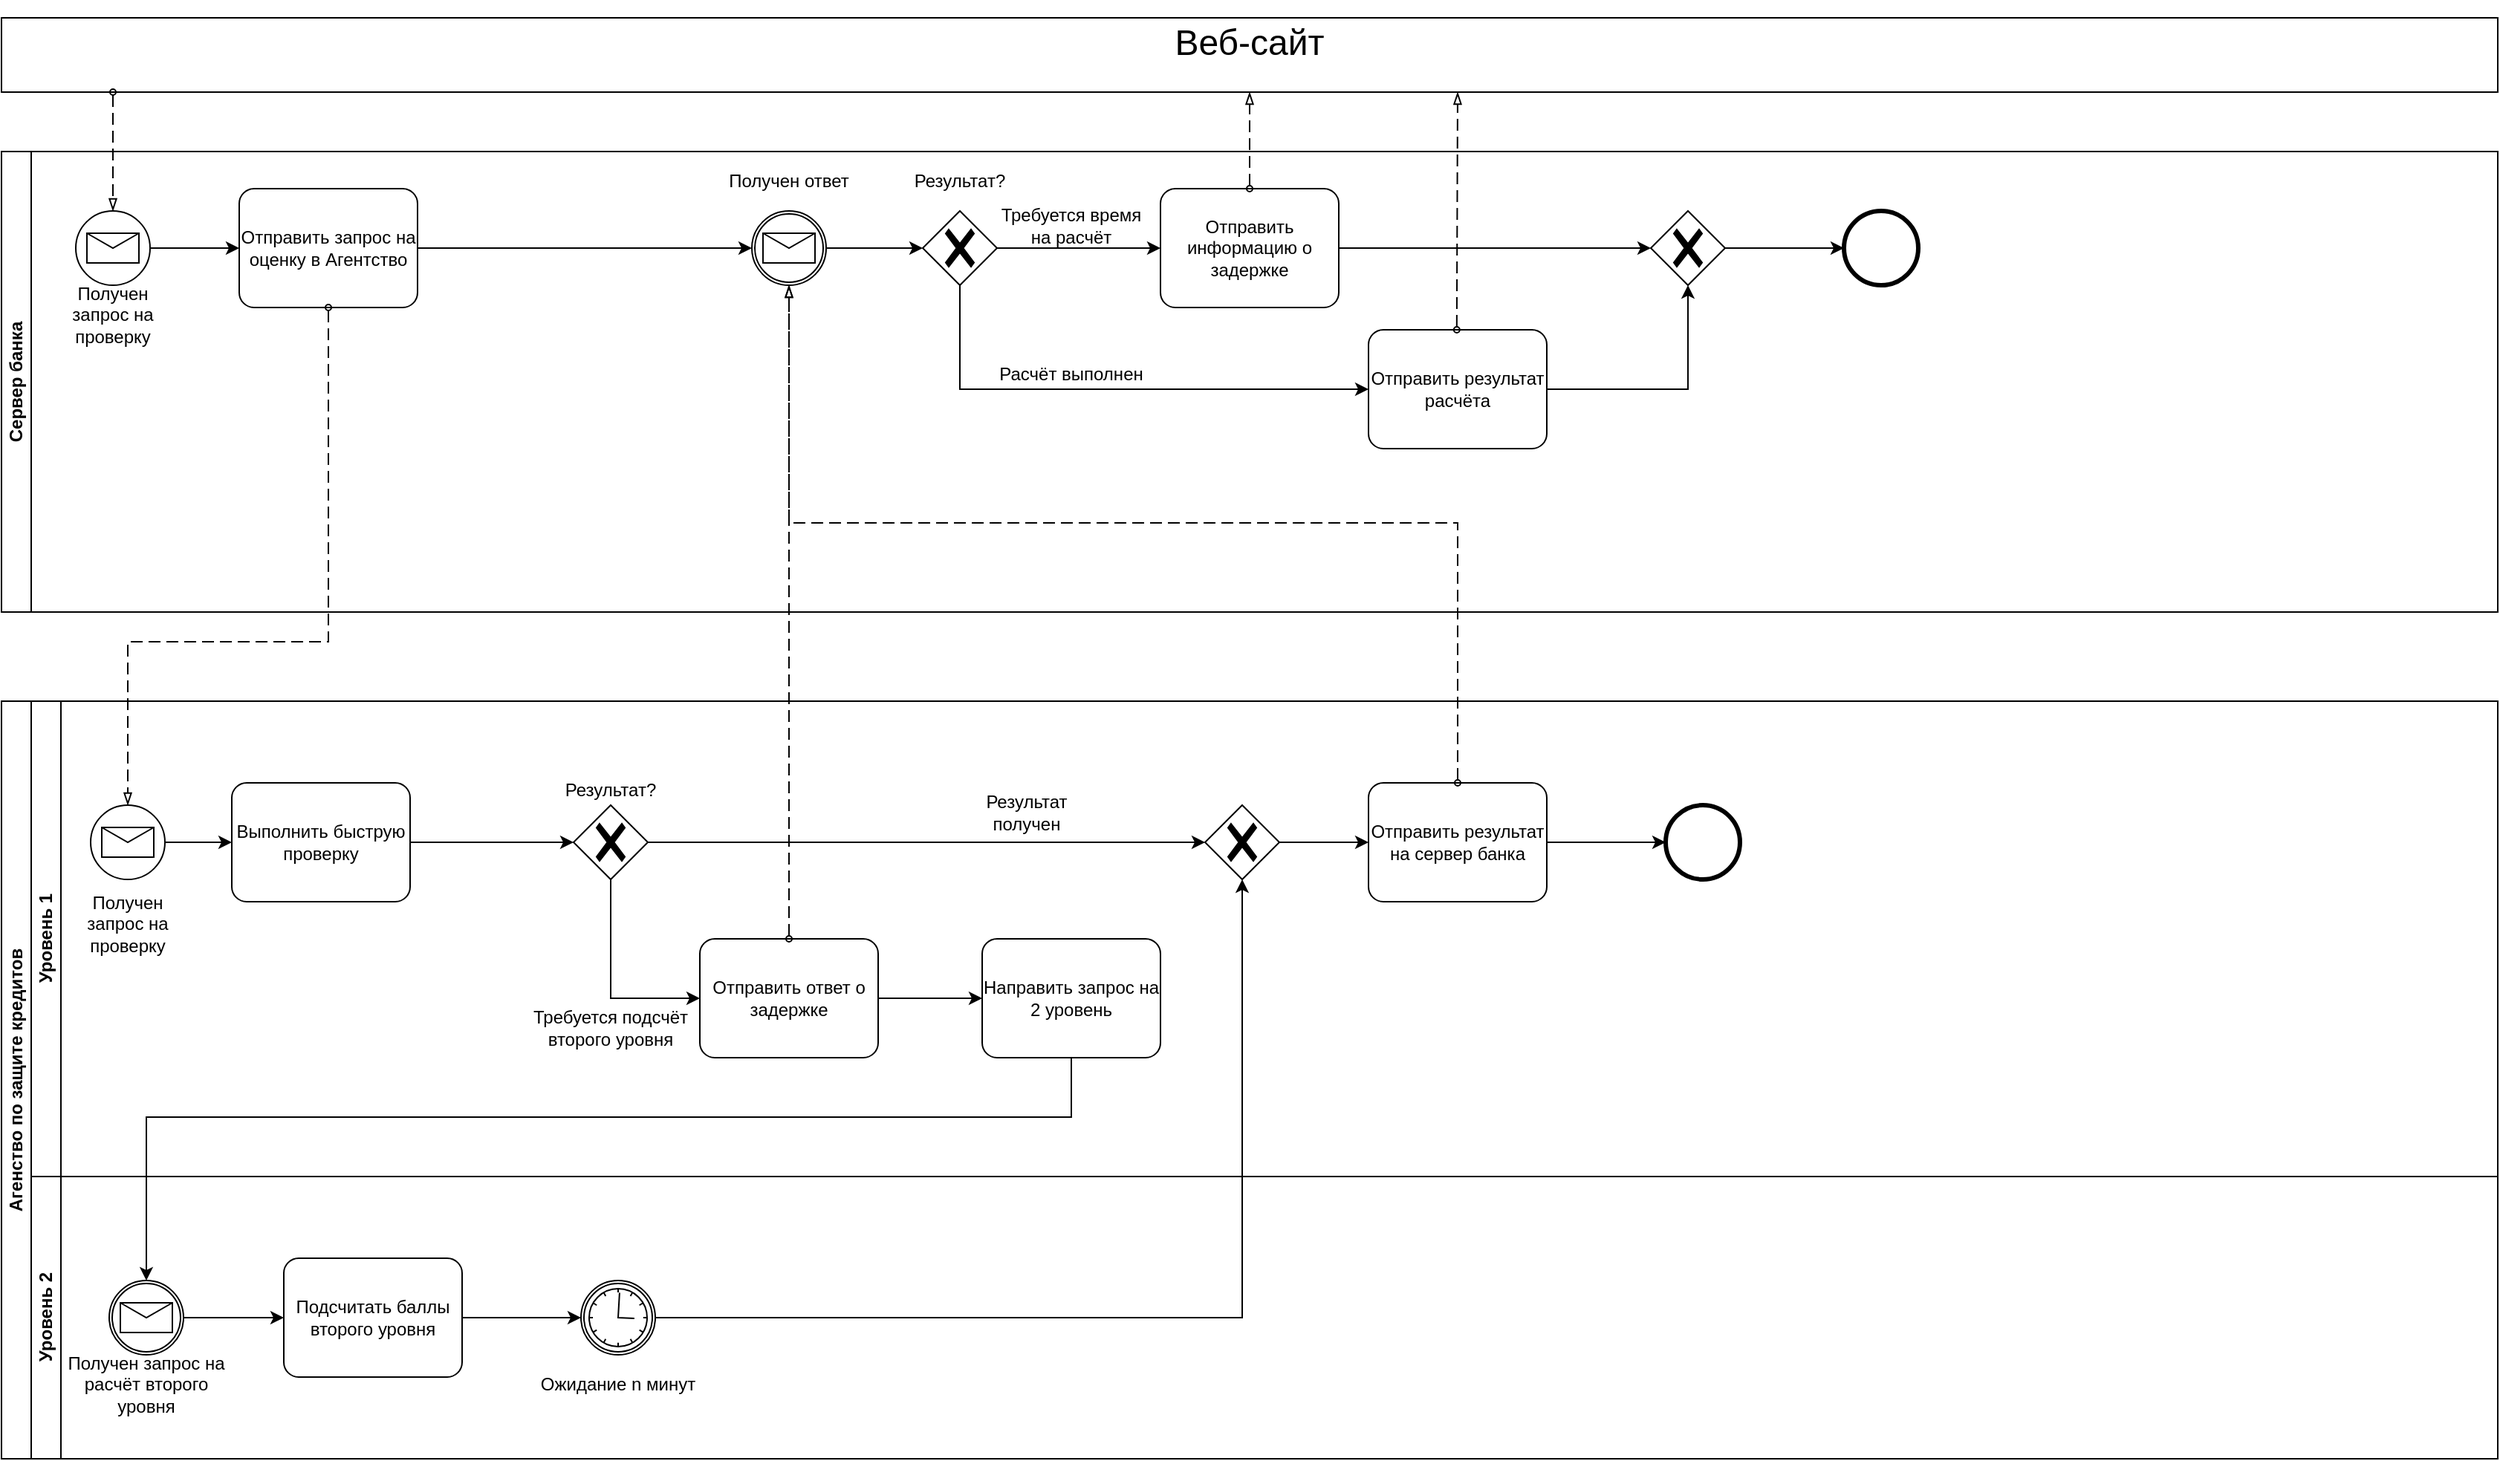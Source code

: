 <mxfile version="24.7.5">
  <diagram name="Page-1" id="2a216829-ef6e-dabb-86c1-c78162f3ba2b">
    <mxGraphModel dx="1199" dy="1206" grid="1" gridSize="10" guides="1" tooltips="1" connect="1" arrows="1" fold="1" page="1" pageScale="1" pageWidth="850" pageHeight="1100" background="none" math="0" shadow="0">
      <root>
        <mxCell id="0" />
        <mxCell id="1" parent="0" />
        <mxCell id="m1pKZ-GwWlCqEN-z7sCc-58" value="&lt;div style=&quot;&quot;&gt;&lt;font style=&quot;&quot;&gt;&lt;br&gt;&lt;font style=&quot;font-size: 24px;&quot;&gt;Веб-сайт&lt;/font&gt;&lt;/font&gt;&lt;/div&gt;" style="swimlane;html=1;startSize=20;fontStyle=0;collapsible=0;horizontal=1;swimlaneLine=0;fillColor=none;whiteSpace=wrap;align=center;" vertex="1" parent="1">
          <mxGeometry x="1590" y="270" width="1680" height="50" as="geometry" />
        </mxCell>
        <mxCell id="m1pKZ-GwWlCqEN-z7sCc-59" value="Сервер банка" style="swimlane;startSize=20;horizontal=0;html=1;whiteSpace=wrap;" vertex="1" parent="1">
          <mxGeometry x="1590" y="360" width="1680" height="310" as="geometry" />
        </mxCell>
        <mxCell id="m1pKZ-GwWlCqEN-z7sCc-60" value="" style="points=[[0.145,0.145,0],[0.5,0,0],[0.855,0.145,0],[1,0.5,0],[0.855,0.855,0],[0.5,1,0],[0.145,0.855,0],[0,0.5,0]];shape=mxgraph.bpmn.event;html=1;verticalLabelPosition=bottom;labelBackgroundColor=#ffffff;verticalAlign=top;align=center;perimeter=ellipsePerimeter;outlineConnect=0;aspect=fixed;outline=standard;symbol=message;" vertex="1" parent="m1pKZ-GwWlCqEN-z7sCc-59">
          <mxGeometry x="50" y="40" width="50" height="50" as="geometry" />
        </mxCell>
        <mxCell id="m1pKZ-GwWlCqEN-z7sCc-61" value="Отправить запрос на оценку в Агентство" style="points=[[0.25,0,0],[0.5,0,0],[0.75,0,0],[1,0.25,0],[1,0.5,0],[1,0.75,0],[0.75,1,0],[0.5,1,0],[0.25,1,0],[0,0.75,0],[0,0.5,0],[0,0.25,0]];shape=mxgraph.bpmn.task;whiteSpace=wrap;rectStyle=rounded;size=10;html=1;container=1;expand=0;collapsible=0;taskMarker=abstract;" vertex="1" parent="m1pKZ-GwWlCqEN-z7sCc-59">
          <mxGeometry x="160" y="25" width="120" height="80" as="geometry" />
        </mxCell>
        <mxCell id="m1pKZ-GwWlCqEN-z7sCc-62" style="edgeStyle=orthogonalEdgeStyle;rounded=0;orthogonalLoop=1;jettySize=auto;html=1;entryX=0;entryY=0.5;entryDx=0;entryDy=0;entryPerimeter=0;" edge="1" parent="m1pKZ-GwWlCqEN-z7sCc-59" source="m1pKZ-GwWlCqEN-z7sCc-60" target="m1pKZ-GwWlCqEN-z7sCc-61">
          <mxGeometry relative="1" as="geometry" />
        </mxCell>
        <mxCell id="m1pKZ-GwWlCqEN-z7sCc-63" value="Получен запрос на проверку" style="text;html=1;align=center;verticalAlign=middle;whiteSpace=wrap;rounded=0;" vertex="1" parent="m1pKZ-GwWlCqEN-z7sCc-59">
          <mxGeometry x="35" y="90" width="80" height="40" as="geometry" />
        </mxCell>
        <mxCell id="m1pKZ-GwWlCqEN-z7sCc-65" value="" style="points=[[0.145,0.145,0],[0.5,0,0],[0.855,0.145,0],[1,0.5,0],[0.855,0.855,0],[0.5,1,0],[0.145,0.855,0],[0,0.5,0]];shape=mxgraph.bpmn.event;html=1;verticalLabelPosition=bottom;labelBackgroundColor=#ffffff;verticalAlign=top;align=center;perimeter=ellipsePerimeter;outlineConnect=0;aspect=fixed;outline=catching;symbol=message;" vertex="1" parent="m1pKZ-GwWlCqEN-z7sCc-59">
          <mxGeometry x="505" y="40" width="50" height="50" as="geometry" />
        </mxCell>
        <mxCell id="m1pKZ-GwWlCqEN-z7sCc-66" style="edgeStyle=orthogonalEdgeStyle;rounded=0;orthogonalLoop=1;jettySize=auto;html=1;entryX=0;entryY=0.5;entryDx=0;entryDy=0;entryPerimeter=0;" edge="1" parent="m1pKZ-GwWlCqEN-z7sCc-59" source="m1pKZ-GwWlCqEN-z7sCc-61" target="m1pKZ-GwWlCqEN-z7sCc-65">
          <mxGeometry relative="1" as="geometry" />
        </mxCell>
        <mxCell id="m1pKZ-GwWlCqEN-z7sCc-67" value="Получен ответ" style="text;html=1;align=center;verticalAlign=middle;whiteSpace=wrap;rounded=0;" vertex="1" parent="m1pKZ-GwWlCqEN-z7sCc-59">
          <mxGeometry x="480" width="100" height="40" as="geometry" />
        </mxCell>
        <mxCell id="m1pKZ-GwWlCqEN-z7sCc-70" value="" style="points=[[0.145,0.145,0],[0.5,0,0],[0.855,0.145,0],[1,0.5,0],[0.855,0.855,0],[0.5,1,0],[0.145,0.855,0],[0,0.5,0]];shape=mxgraph.bpmn.event;html=1;verticalLabelPosition=bottom;labelBackgroundColor=#ffffff;verticalAlign=top;align=center;perimeter=ellipsePerimeter;outlineConnect=0;aspect=fixed;outline=end;symbol=terminate2;" vertex="1" parent="m1pKZ-GwWlCqEN-z7sCc-59">
          <mxGeometry x="1240" y="40" width="50" height="50" as="geometry" />
        </mxCell>
        <mxCell id="m1pKZ-GwWlCqEN-z7sCc-99" value="" style="points=[[0.25,0.25,0],[0.5,0,0],[0.75,0.25,0],[1,0.5,0],[0.75,0.75,0],[0.5,1,0],[0.25,0.75,0],[0,0.5,0]];shape=mxgraph.bpmn.gateway2;html=1;verticalLabelPosition=bottom;labelBackgroundColor=#ffffff;verticalAlign=top;align=center;perimeter=rhombusPerimeter;outlineConnect=0;outline=none;symbol=none;gwType=exclusive;" vertex="1" parent="m1pKZ-GwWlCqEN-z7sCc-59">
          <mxGeometry x="620" y="40" width="50" height="50" as="geometry" />
        </mxCell>
        <mxCell id="m1pKZ-GwWlCqEN-z7sCc-100" value="Результат?" style="text;html=1;align=center;verticalAlign=middle;whiteSpace=wrap;rounded=0;" vertex="1" parent="m1pKZ-GwWlCqEN-z7sCc-59">
          <mxGeometry x="605" width="80" height="40" as="geometry" />
        </mxCell>
        <mxCell id="m1pKZ-GwWlCqEN-z7sCc-142" style="edgeStyle=orthogonalEdgeStyle;rounded=0;orthogonalLoop=1;jettySize=auto;html=1;" edge="1" parent="m1pKZ-GwWlCqEN-z7sCc-59" source="m1pKZ-GwWlCqEN-z7sCc-103" target="m1pKZ-GwWlCqEN-z7sCc-70">
          <mxGeometry relative="1" as="geometry" />
        </mxCell>
        <mxCell id="m1pKZ-GwWlCqEN-z7sCc-103" value="" style="points=[[0.25,0.25,0],[0.5,0,0],[0.75,0.25,0],[1,0.5,0],[0.75,0.75,0],[0.5,1,0],[0.25,0.75,0],[0,0.5,0]];shape=mxgraph.bpmn.gateway2;html=1;verticalLabelPosition=bottom;labelBackgroundColor=#ffffff;verticalAlign=top;align=center;perimeter=rhombusPerimeter;outlineConnect=0;outline=none;symbol=none;gwType=exclusive;" vertex="1" parent="m1pKZ-GwWlCqEN-z7sCc-59">
          <mxGeometry x="1110" y="40" width="50" height="50" as="geometry" />
        </mxCell>
        <mxCell id="m1pKZ-GwWlCqEN-z7sCc-104" value="Отправить информацию о задержке" style="points=[[0.25,0,0],[0.5,0,0],[0.75,0,0],[1,0.25,0],[1,0.5,0],[1,0.75,0],[0.75,1,0],[0.5,1,0],[0.25,1,0],[0,0.75,0],[0,0.5,0],[0,0.25,0]];shape=mxgraph.bpmn.task;whiteSpace=wrap;rectStyle=rounded;size=10;html=1;container=1;expand=0;collapsible=0;taskMarker=abstract;" vertex="1" parent="m1pKZ-GwWlCqEN-z7sCc-59">
          <mxGeometry x="780" y="25" width="120" height="80" as="geometry" />
        </mxCell>
        <mxCell id="m1pKZ-GwWlCqEN-z7sCc-119" value="" style="dashed=1;dashPattern=8 4;endArrow=blockThin;endFill=0;startArrow=oval;startFill=0;endSize=6;startSize=4;html=1;rounded=0;exitX=0.5;exitY=0;exitDx=0;exitDy=0;exitPerimeter=0;" edge="1" parent="m1pKZ-GwWlCqEN-z7sCc-59" source="m1pKZ-GwWlCqEN-z7sCc-104">
          <mxGeometry width="160" relative="1" as="geometry">
            <mxPoint x="790" y="20" as="sourcePoint" />
            <mxPoint x="840" y="-40" as="targetPoint" />
          </mxGeometry>
        </mxCell>
        <mxCell id="m1pKZ-GwWlCqEN-z7sCc-133" style="edgeStyle=orthogonalEdgeStyle;rounded=0;orthogonalLoop=1;jettySize=auto;html=1;entryX=0;entryY=0.5;entryDx=0;entryDy=0;entryPerimeter=0;" edge="1" parent="m1pKZ-GwWlCqEN-z7sCc-59" source="m1pKZ-GwWlCqEN-z7sCc-65" target="m1pKZ-GwWlCqEN-z7sCc-99">
          <mxGeometry relative="1" as="geometry" />
        </mxCell>
        <mxCell id="m1pKZ-GwWlCqEN-z7sCc-134" style="edgeStyle=orthogonalEdgeStyle;rounded=0;orthogonalLoop=1;jettySize=auto;html=1;entryX=0;entryY=0.5;entryDx=0;entryDy=0;entryPerimeter=0;" edge="1" parent="m1pKZ-GwWlCqEN-z7sCc-59" source="m1pKZ-GwWlCqEN-z7sCc-99" target="m1pKZ-GwWlCqEN-z7sCc-104">
          <mxGeometry relative="1" as="geometry" />
        </mxCell>
        <mxCell id="m1pKZ-GwWlCqEN-z7sCc-135" value="Требуется время на расчёт" style="text;html=1;align=center;verticalAlign=middle;whiteSpace=wrap;rounded=0;" vertex="1" parent="m1pKZ-GwWlCqEN-z7sCc-59">
          <mxGeometry x="670" y="30" width="100" height="40" as="geometry" />
        </mxCell>
        <mxCell id="m1pKZ-GwWlCqEN-z7sCc-140" style="edgeStyle=orthogonalEdgeStyle;rounded=0;orthogonalLoop=1;jettySize=auto;html=1;" edge="1" parent="m1pKZ-GwWlCqEN-z7sCc-59" source="m1pKZ-GwWlCqEN-z7sCc-136" target="m1pKZ-GwWlCqEN-z7sCc-103">
          <mxGeometry relative="1" as="geometry" />
        </mxCell>
        <mxCell id="m1pKZ-GwWlCqEN-z7sCc-136" value="Отправить результат расчёта" style="points=[[0.25,0,0],[0.5,0,0],[0.75,0,0],[1,0.25,0],[1,0.5,0],[1,0.75,0],[0.75,1,0],[0.5,1,0],[0.25,1,0],[0,0.75,0],[0,0.5,0],[0,0.25,0]];shape=mxgraph.bpmn.task;whiteSpace=wrap;rectStyle=rounded;size=10;html=1;container=1;expand=0;collapsible=0;taskMarker=abstract;" vertex="1" parent="m1pKZ-GwWlCqEN-z7sCc-59">
          <mxGeometry x="920" y="120" width="120" height="80" as="geometry" />
        </mxCell>
        <mxCell id="m1pKZ-GwWlCqEN-z7sCc-137" style="edgeStyle=orthogonalEdgeStyle;rounded=0;orthogonalLoop=1;jettySize=auto;html=1;entryX=0;entryY=0.5;entryDx=0;entryDy=0;entryPerimeter=0;exitX=0.5;exitY=1;exitDx=0;exitDy=0;exitPerimeter=0;" edge="1" parent="m1pKZ-GwWlCqEN-z7sCc-59" source="m1pKZ-GwWlCqEN-z7sCc-99" target="m1pKZ-GwWlCqEN-z7sCc-136">
          <mxGeometry relative="1" as="geometry" />
        </mxCell>
        <mxCell id="m1pKZ-GwWlCqEN-z7sCc-138" value="Расчёт выполнен" style="text;html=1;align=center;verticalAlign=middle;whiteSpace=wrap;rounded=0;" vertex="1" parent="m1pKZ-GwWlCqEN-z7sCc-59">
          <mxGeometry x="670" y="130" width="100" height="40" as="geometry" />
        </mxCell>
        <mxCell id="m1pKZ-GwWlCqEN-z7sCc-139" value="" style="dashed=1;dashPattern=8 4;endArrow=blockThin;endFill=0;startArrow=oval;startFill=0;endSize=6;startSize=4;html=1;rounded=0;exitX=0.5;exitY=0;exitDx=0;exitDy=0;exitPerimeter=0;" edge="1" parent="m1pKZ-GwWlCqEN-z7sCc-59">
          <mxGeometry width="160" relative="1" as="geometry">
            <mxPoint x="979.41" y="120" as="sourcePoint" />
            <mxPoint x="980" y="-40" as="targetPoint" />
          </mxGeometry>
        </mxCell>
        <mxCell id="m1pKZ-GwWlCqEN-z7sCc-141" style="edgeStyle=orthogonalEdgeStyle;rounded=0;orthogonalLoop=1;jettySize=auto;html=1;entryX=0;entryY=0.5;entryDx=0;entryDy=0;entryPerimeter=0;" edge="1" parent="m1pKZ-GwWlCqEN-z7sCc-59" source="m1pKZ-GwWlCqEN-z7sCc-104" target="m1pKZ-GwWlCqEN-z7sCc-103">
          <mxGeometry relative="1" as="geometry" />
        </mxCell>
        <mxCell id="m1pKZ-GwWlCqEN-z7sCc-72" value="" style="dashed=1;dashPattern=8 4;endArrow=blockThin;endFill=0;startArrow=oval;startFill=0;endSize=6;startSize=4;html=1;rounded=0;exitX=0.5;exitY=1;exitDx=0;exitDy=0;exitPerimeter=0;entryX=0.5;entryY=0;entryDx=0;entryDy=0;entryPerimeter=0;" edge="1" parent="1" source="m1pKZ-GwWlCqEN-z7sCc-61" target="m1pKZ-GwWlCqEN-z7sCc-77">
          <mxGeometry width="160" relative="1" as="geometry">
            <mxPoint x="1800" y="490" as="sourcePoint" />
            <mxPoint x="1960" y="490" as="targetPoint" />
            <Array as="points">
              <mxPoint x="1810" y="690" />
              <mxPoint x="1675" y="690" />
            </Array>
          </mxGeometry>
        </mxCell>
        <mxCell id="m1pKZ-GwWlCqEN-z7sCc-73" value="" style="dashed=1;dashPattern=8 4;endArrow=blockThin;endFill=0;startArrow=oval;startFill=0;endSize=6;startSize=4;html=1;rounded=0;entryX=0.5;entryY=0;entryDx=0;entryDy=0;entryPerimeter=0;" edge="1" parent="1" target="m1pKZ-GwWlCqEN-z7sCc-60">
          <mxGeometry width="160" relative="1" as="geometry">
            <mxPoint x="1665" y="320" as="sourcePoint" />
            <mxPoint x="1810" y="280" as="targetPoint" />
          </mxGeometry>
        </mxCell>
        <mxCell id="m1pKZ-GwWlCqEN-z7sCc-74" value="Агенство по защите кредитов" style="swimlane;html=1;childLayout=stackLayout;resizeParent=1;resizeParentMax=0;horizontal=0;startSize=20;horizontalStack=0;whiteSpace=wrap;" vertex="1" parent="1">
          <mxGeometry x="1590" y="730" width="1680" height="510" as="geometry" />
        </mxCell>
        <mxCell id="m1pKZ-GwWlCqEN-z7sCc-75" value="Уровень 1" style="swimlane;html=1;startSize=20;horizontal=0;" vertex="1" parent="m1pKZ-GwWlCqEN-z7sCc-74">
          <mxGeometry x="20" width="1660" height="320" as="geometry" />
        </mxCell>
        <mxCell id="m1pKZ-GwWlCqEN-z7sCc-76" style="edgeStyle=orthogonalEdgeStyle;rounded=0;orthogonalLoop=1;jettySize=auto;html=1;" edge="1" parent="m1pKZ-GwWlCqEN-z7sCc-75" source="m1pKZ-GwWlCqEN-z7sCc-77" target="m1pKZ-GwWlCqEN-z7sCc-78">
          <mxGeometry relative="1" as="geometry" />
        </mxCell>
        <mxCell id="m1pKZ-GwWlCqEN-z7sCc-77" value="" style="points=[[0.145,0.145,0],[0.5,0,0],[0.855,0.145,0],[1,0.5,0],[0.855,0.855,0],[0.5,1,0],[0.145,0.855,0],[0,0.5,0]];shape=mxgraph.bpmn.event;html=1;verticalLabelPosition=bottom;labelBackgroundColor=#ffffff;verticalAlign=top;align=center;perimeter=ellipsePerimeter;outlineConnect=0;aspect=fixed;outline=standard;symbol=message;" vertex="1" parent="m1pKZ-GwWlCqEN-z7sCc-75">
          <mxGeometry x="40" y="70" width="50" height="50" as="geometry" />
        </mxCell>
        <mxCell id="m1pKZ-GwWlCqEN-z7sCc-78" value="Выполнить быструю проверку" style="points=[[0.25,0,0],[0.5,0,0],[0.75,0,0],[1,0.25,0],[1,0.5,0],[1,0.75,0],[0.75,1,0],[0.5,1,0],[0.25,1,0],[0,0.75,0],[0,0.5,0],[0,0.25,0]];shape=mxgraph.bpmn.task;whiteSpace=wrap;rectStyle=rounded;size=10;html=1;container=1;expand=0;collapsible=0;taskMarker=abstract;" vertex="1" parent="m1pKZ-GwWlCqEN-z7sCc-75">
          <mxGeometry x="135" y="55" width="120" height="80" as="geometry" />
        </mxCell>
        <mxCell id="m1pKZ-GwWlCqEN-z7sCc-79" value="" style="points=[[0.25,0.25,0],[0.5,0,0],[0.75,0.25,0],[1,0.5,0],[0.75,0.75,0],[0.5,1,0],[0.25,0.75,0],[0,0.5,0]];shape=mxgraph.bpmn.gateway2;html=1;verticalLabelPosition=bottom;labelBackgroundColor=#ffffff;verticalAlign=top;align=center;perimeter=rhombusPerimeter;outlineConnect=0;outline=none;symbol=none;gwType=exclusive;" vertex="1" parent="m1pKZ-GwWlCqEN-z7sCc-75">
          <mxGeometry x="365" y="70" width="50" height="50" as="geometry" />
        </mxCell>
        <mxCell id="m1pKZ-GwWlCqEN-z7sCc-80" style="edgeStyle=orthogonalEdgeStyle;rounded=0;orthogonalLoop=1;jettySize=auto;html=1;entryX=0;entryY=0.5;entryDx=0;entryDy=0;entryPerimeter=0;" edge="1" parent="m1pKZ-GwWlCqEN-z7sCc-75" source="m1pKZ-GwWlCqEN-z7sCc-78" target="m1pKZ-GwWlCqEN-z7sCc-79">
          <mxGeometry relative="1" as="geometry" />
        </mxCell>
        <mxCell id="m1pKZ-GwWlCqEN-z7sCc-81" value="Результат?" style="text;html=1;align=center;verticalAlign=middle;whiteSpace=wrap;rounded=0;" vertex="1" parent="m1pKZ-GwWlCqEN-z7sCc-75">
          <mxGeometry x="350" y="40" width="80" height="40" as="geometry" />
        </mxCell>
        <mxCell id="m1pKZ-GwWlCqEN-z7sCc-83" value="Результат получен" style="text;html=1;align=center;verticalAlign=middle;whiteSpace=wrap;rounded=0;" vertex="1" parent="m1pKZ-GwWlCqEN-z7sCc-75">
          <mxGeometry x="630" y="55" width="80" height="40" as="geometry" />
        </mxCell>
        <mxCell id="m1pKZ-GwWlCqEN-z7sCc-85" value="" style="points=[[0.25,0.25,0],[0.5,0,0],[0.75,0.25,0],[1,0.5,0],[0.75,0.75,0],[0.5,1,0],[0.25,0.75,0],[0,0.5,0]];shape=mxgraph.bpmn.gateway2;html=1;verticalLabelPosition=bottom;labelBackgroundColor=#ffffff;verticalAlign=top;align=center;perimeter=rhombusPerimeter;outlineConnect=0;outline=none;symbol=none;gwType=exclusive;" vertex="1" parent="m1pKZ-GwWlCqEN-z7sCc-75">
          <mxGeometry x="790" y="70" width="50" height="50" as="geometry" />
        </mxCell>
        <mxCell id="m1pKZ-GwWlCqEN-z7sCc-87" value="Получен запрос на проверку" style="text;html=1;align=center;verticalAlign=middle;whiteSpace=wrap;rounded=0;" vertex="1" parent="m1pKZ-GwWlCqEN-z7sCc-75">
          <mxGeometry x="25" y="130" width="80" height="40" as="geometry" />
        </mxCell>
        <mxCell id="m1pKZ-GwWlCqEN-z7sCc-91" value="Требуется подсчёт второго уровня" style="text;html=1;align=center;verticalAlign=middle;whiteSpace=wrap;rounded=0;" vertex="1" parent="m1pKZ-GwWlCqEN-z7sCc-75">
          <mxGeometry x="335" y="200" width="110" height="40" as="geometry" />
        </mxCell>
        <mxCell id="m1pKZ-GwWlCqEN-z7sCc-92" value="Направить запрос на 2 уровень" style="points=[[0.25,0,0],[0.5,0,0],[0.75,0,0],[1,0.25,0],[1,0.5,0],[1,0.75,0],[0.75,1,0],[0.5,1,0],[0.25,1,0],[0,0.75,0],[0,0.5,0],[0,0.25,0]];shape=mxgraph.bpmn.task;whiteSpace=wrap;rectStyle=rounded;size=10;html=1;container=1;expand=0;collapsible=0;taskMarker=abstract;" vertex="1" parent="m1pKZ-GwWlCqEN-z7sCc-75">
          <mxGeometry x="640" y="160" width="120" height="80" as="geometry" />
        </mxCell>
        <mxCell id="m1pKZ-GwWlCqEN-z7sCc-106" value="Отправить ответ о задержке" style="points=[[0.25,0,0],[0.5,0,0],[0.75,0,0],[1,0.25,0],[1,0.5,0],[1,0.75,0],[0.75,1,0],[0.5,1,0],[0.25,1,0],[0,0.75,0],[0,0.5,0],[0,0.25,0]];shape=mxgraph.bpmn.task;whiteSpace=wrap;rectStyle=rounded;size=10;html=1;container=1;expand=0;collapsible=0;taskMarker=abstract;" vertex="1" parent="m1pKZ-GwWlCqEN-z7sCc-75">
          <mxGeometry x="450" y="160" width="120" height="80" as="geometry" />
        </mxCell>
        <mxCell id="m1pKZ-GwWlCqEN-z7sCc-109" style="edgeStyle=orthogonalEdgeStyle;rounded=0;orthogonalLoop=1;jettySize=auto;html=1;entryX=0;entryY=0.5;entryDx=0;entryDy=0;entryPerimeter=0;exitX=0.5;exitY=1;exitDx=0;exitDy=0;exitPerimeter=0;" edge="1" parent="m1pKZ-GwWlCqEN-z7sCc-75" source="m1pKZ-GwWlCqEN-z7sCc-79" target="m1pKZ-GwWlCqEN-z7sCc-106">
          <mxGeometry relative="1" as="geometry" />
        </mxCell>
        <mxCell id="m1pKZ-GwWlCqEN-z7sCc-105" value="Отправить результат на сервер банка" style="points=[[0.25,0,0],[0.5,0,0],[0.75,0,0],[1,0.25,0],[1,0.5,0],[1,0.75,0],[0.75,1,0],[0.5,1,0],[0.25,1,0],[0,0.75,0],[0,0.5,0],[0,0.25,0]];shape=mxgraph.bpmn.task;whiteSpace=wrap;rectStyle=rounded;size=10;html=1;container=1;expand=0;collapsible=0;taskMarker=abstract;" vertex="1" parent="m1pKZ-GwWlCqEN-z7sCc-75">
          <mxGeometry x="900" y="55" width="120" height="80" as="geometry" />
        </mxCell>
        <mxCell id="m1pKZ-GwWlCqEN-z7sCc-113" style="edgeStyle=orthogonalEdgeStyle;rounded=0;orthogonalLoop=1;jettySize=auto;html=1;entryX=0;entryY=0.5;entryDx=0;entryDy=0;entryPerimeter=0;" edge="1" parent="m1pKZ-GwWlCqEN-z7sCc-75" source="m1pKZ-GwWlCqEN-z7sCc-79" target="m1pKZ-GwWlCqEN-z7sCc-85">
          <mxGeometry relative="1" as="geometry" />
        </mxCell>
        <mxCell id="m1pKZ-GwWlCqEN-z7sCc-115" style="edgeStyle=orthogonalEdgeStyle;rounded=0;orthogonalLoop=1;jettySize=auto;html=1;entryX=0;entryY=0.5;entryDx=0;entryDy=0;entryPerimeter=0;" edge="1" parent="m1pKZ-GwWlCqEN-z7sCc-75" source="m1pKZ-GwWlCqEN-z7sCc-106" target="m1pKZ-GwWlCqEN-z7sCc-92">
          <mxGeometry relative="1" as="geometry" />
        </mxCell>
        <mxCell id="m1pKZ-GwWlCqEN-z7sCc-116" style="edgeStyle=orthogonalEdgeStyle;rounded=0;orthogonalLoop=1;jettySize=auto;html=1;entryX=0;entryY=0.5;entryDx=0;entryDy=0;entryPerimeter=0;" edge="1" parent="m1pKZ-GwWlCqEN-z7sCc-75" source="m1pKZ-GwWlCqEN-z7sCc-85" target="m1pKZ-GwWlCqEN-z7sCc-105">
          <mxGeometry relative="1" as="geometry" />
        </mxCell>
        <mxCell id="m1pKZ-GwWlCqEN-z7sCc-143" value="" style="points=[[0.145,0.145,0],[0.5,0,0],[0.855,0.145,0],[1,0.5,0],[0.855,0.855,0],[0.5,1,0],[0.145,0.855,0],[0,0.5,0]];shape=mxgraph.bpmn.event;html=1;verticalLabelPosition=bottom;labelBackgroundColor=#ffffff;verticalAlign=top;align=center;perimeter=ellipsePerimeter;outlineConnect=0;aspect=fixed;outline=end;symbol=terminate2;" vertex="1" parent="m1pKZ-GwWlCqEN-z7sCc-75">
          <mxGeometry x="1100" y="70" width="50" height="50" as="geometry" />
        </mxCell>
        <mxCell id="m1pKZ-GwWlCqEN-z7sCc-144" style="edgeStyle=orthogonalEdgeStyle;rounded=0;orthogonalLoop=1;jettySize=auto;html=1;entryX=0;entryY=0.5;entryDx=0;entryDy=0;entryPerimeter=0;" edge="1" parent="m1pKZ-GwWlCqEN-z7sCc-75" source="m1pKZ-GwWlCqEN-z7sCc-105" target="m1pKZ-GwWlCqEN-z7sCc-143">
          <mxGeometry relative="1" as="geometry" />
        </mxCell>
        <mxCell id="m1pKZ-GwWlCqEN-z7sCc-114" style="edgeStyle=orthogonalEdgeStyle;rounded=0;orthogonalLoop=1;jettySize=auto;html=1;entryX=0.5;entryY=0;entryDx=0;entryDy=0;entryPerimeter=0;" edge="1" parent="m1pKZ-GwWlCqEN-z7sCc-74" source="m1pKZ-GwWlCqEN-z7sCc-92" target="m1pKZ-GwWlCqEN-z7sCc-123">
          <mxGeometry relative="1" as="geometry">
            <mxPoint x="75" y="490" as="targetPoint" />
            <Array as="points">
              <mxPoint x="720" y="280" />
              <mxPoint x="98" y="280" />
            </Array>
          </mxGeometry>
        </mxCell>
        <mxCell id="m1pKZ-GwWlCqEN-z7sCc-94" value="Уровень 2" style="swimlane;html=1;startSize=20;horizontal=0;" vertex="1" parent="m1pKZ-GwWlCqEN-z7sCc-74">
          <mxGeometry x="20" y="320" width="1660" height="190" as="geometry" />
        </mxCell>
        <mxCell id="m1pKZ-GwWlCqEN-z7sCc-123" value="" style="points=[[0.145,0.145,0],[0.5,0,0],[0.855,0.145,0],[1,0.5,0],[0.855,0.855,0],[0.5,1,0],[0.145,0.855,0],[0,0.5,0]];shape=mxgraph.bpmn.event;html=1;verticalLabelPosition=bottom;labelBackgroundColor=#ffffff;verticalAlign=top;align=center;perimeter=ellipsePerimeter;outlineConnect=0;aspect=fixed;outline=catching;symbol=message;" vertex="1" parent="m1pKZ-GwWlCqEN-z7sCc-94">
          <mxGeometry x="52.5" y="70" width="50" height="50" as="geometry" />
        </mxCell>
        <mxCell id="m1pKZ-GwWlCqEN-z7sCc-124" value="Получен запрос на расчёт второго уровня" style="text;html=1;align=center;verticalAlign=middle;whiteSpace=wrap;rounded=0;" vertex="1" parent="m1pKZ-GwWlCqEN-z7sCc-94">
          <mxGeometry x="15" y="120" width="125" height="40" as="geometry" />
        </mxCell>
        <mxCell id="m1pKZ-GwWlCqEN-z7sCc-125" value="Подсчитать баллы второго уровня" style="points=[[0.25,0,0],[0.5,0,0],[0.75,0,0],[1,0.25,0],[1,0.5,0],[1,0.75,0],[0.75,1,0],[0.5,1,0],[0.25,1,0],[0,0.75,0],[0,0.5,0],[0,0.25,0]];shape=mxgraph.bpmn.task;whiteSpace=wrap;rectStyle=rounded;size=10;html=1;container=1;expand=0;collapsible=0;taskMarker=abstract;" vertex="1" parent="m1pKZ-GwWlCqEN-z7sCc-94">
          <mxGeometry x="170" y="55" width="120" height="80" as="geometry" />
        </mxCell>
        <mxCell id="m1pKZ-GwWlCqEN-z7sCc-126" style="edgeStyle=orthogonalEdgeStyle;rounded=0;orthogonalLoop=1;jettySize=auto;html=1;entryX=0;entryY=0.5;entryDx=0;entryDy=0;entryPerimeter=0;" edge="1" parent="m1pKZ-GwWlCqEN-z7sCc-94" source="m1pKZ-GwWlCqEN-z7sCc-123" target="m1pKZ-GwWlCqEN-z7sCc-125">
          <mxGeometry relative="1" as="geometry" />
        </mxCell>
        <mxCell id="m1pKZ-GwWlCqEN-z7sCc-128" value="" style="points=[[0.145,0.145,0],[0.5,0,0],[0.855,0.145,0],[1,0.5,0],[0.855,0.855,0],[0.5,1,0],[0.145,0.855,0],[0,0.5,0]];shape=mxgraph.bpmn.event;html=1;verticalLabelPosition=bottom;labelBackgroundColor=#ffffff;verticalAlign=top;align=center;perimeter=ellipsePerimeter;outlineConnect=0;aspect=fixed;outline=catching;symbol=timer;" vertex="1" parent="m1pKZ-GwWlCqEN-z7sCc-94">
          <mxGeometry x="370" y="70" width="50" height="50" as="geometry" />
        </mxCell>
        <mxCell id="m1pKZ-GwWlCqEN-z7sCc-129" value="Ожидание n минут" style="text;html=1;align=center;verticalAlign=middle;whiteSpace=wrap;rounded=0;" vertex="1" parent="m1pKZ-GwWlCqEN-z7sCc-94">
          <mxGeometry x="340" y="120" width="110" height="40" as="geometry" />
        </mxCell>
        <mxCell id="m1pKZ-GwWlCqEN-z7sCc-130" style="edgeStyle=orthogonalEdgeStyle;rounded=0;orthogonalLoop=1;jettySize=auto;html=1;entryX=0;entryY=0.5;entryDx=0;entryDy=0;entryPerimeter=0;" edge="1" parent="m1pKZ-GwWlCqEN-z7sCc-94" source="m1pKZ-GwWlCqEN-z7sCc-125" target="m1pKZ-GwWlCqEN-z7sCc-128">
          <mxGeometry relative="1" as="geometry" />
        </mxCell>
        <mxCell id="m1pKZ-GwWlCqEN-z7sCc-132" style="edgeStyle=orthogonalEdgeStyle;rounded=0;orthogonalLoop=1;jettySize=auto;html=1;entryX=0.5;entryY=1;entryDx=0;entryDy=0;entryPerimeter=0;" edge="1" parent="m1pKZ-GwWlCqEN-z7sCc-74" source="m1pKZ-GwWlCqEN-z7sCc-128" target="m1pKZ-GwWlCqEN-z7sCc-85">
          <mxGeometry relative="1" as="geometry" />
        </mxCell>
        <mxCell id="m1pKZ-GwWlCqEN-z7sCc-117" value="" style="dashed=1;dashPattern=8 4;endArrow=blockThin;endFill=0;startArrow=oval;startFill=0;endSize=6;startSize=4;html=1;rounded=0;entryX=0.5;entryY=1;entryDx=0;entryDy=0;entryPerimeter=0;exitX=0.5;exitY=0;exitDx=0;exitDy=0;exitPerimeter=0;" edge="1" parent="1" source="m1pKZ-GwWlCqEN-z7sCc-106" target="m1pKZ-GwWlCqEN-z7sCc-65">
          <mxGeometry width="160" relative="1" as="geometry">
            <mxPoint x="2190" y="520" as="sourcePoint" />
            <mxPoint x="2190" y="600" as="targetPoint" />
          </mxGeometry>
        </mxCell>
        <mxCell id="m1pKZ-GwWlCqEN-z7sCc-121" value="" style="dashed=1;dashPattern=8 4;endArrow=blockThin;endFill=0;startArrow=oval;startFill=0;endSize=6;startSize=4;html=1;rounded=0;entryX=0.5;entryY=1;entryDx=0;entryDy=0;entryPerimeter=0;exitX=0.5;exitY=0;exitDx=0;exitDy=0;exitPerimeter=0;" edge="1" parent="1" source="m1pKZ-GwWlCqEN-z7sCc-105" target="m1pKZ-GwWlCqEN-z7sCc-65">
          <mxGeometry width="160" relative="1" as="geometry">
            <mxPoint x="2230" y="905" as="sourcePoint" />
            <mxPoint x="2230" y="465" as="targetPoint" />
            <Array as="points">
              <mxPoint x="2570" y="610" />
              <mxPoint x="2120" y="610" />
            </Array>
          </mxGeometry>
        </mxCell>
      </root>
    </mxGraphModel>
  </diagram>
</mxfile>
